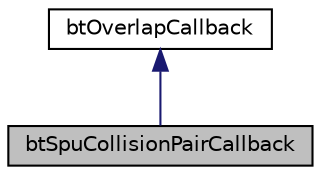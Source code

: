 digraph "btSpuCollisionPairCallback"
{
  edge [fontname="Helvetica",fontsize="10",labelfontname="Helvetica",labelfontsize="10"];
  node [fontname="Helvetica",fontsize="10",shape=record];
  Node1 [label="btSpuCollisionPairCallback",height=0.2,width=0.4,color="black", fillcolor="grey75", style="filled", fontcolor="black"];
  Node2 -> Node1 [dir="back",color="midnightblue",fontsize="10",style="solid"];
  Node2 [label="btOverlapCallback",height=0.2,width=0.4,color="black", fillcolor="white", style="filled",URL="$structbt_overlap_callback.html"];
}
